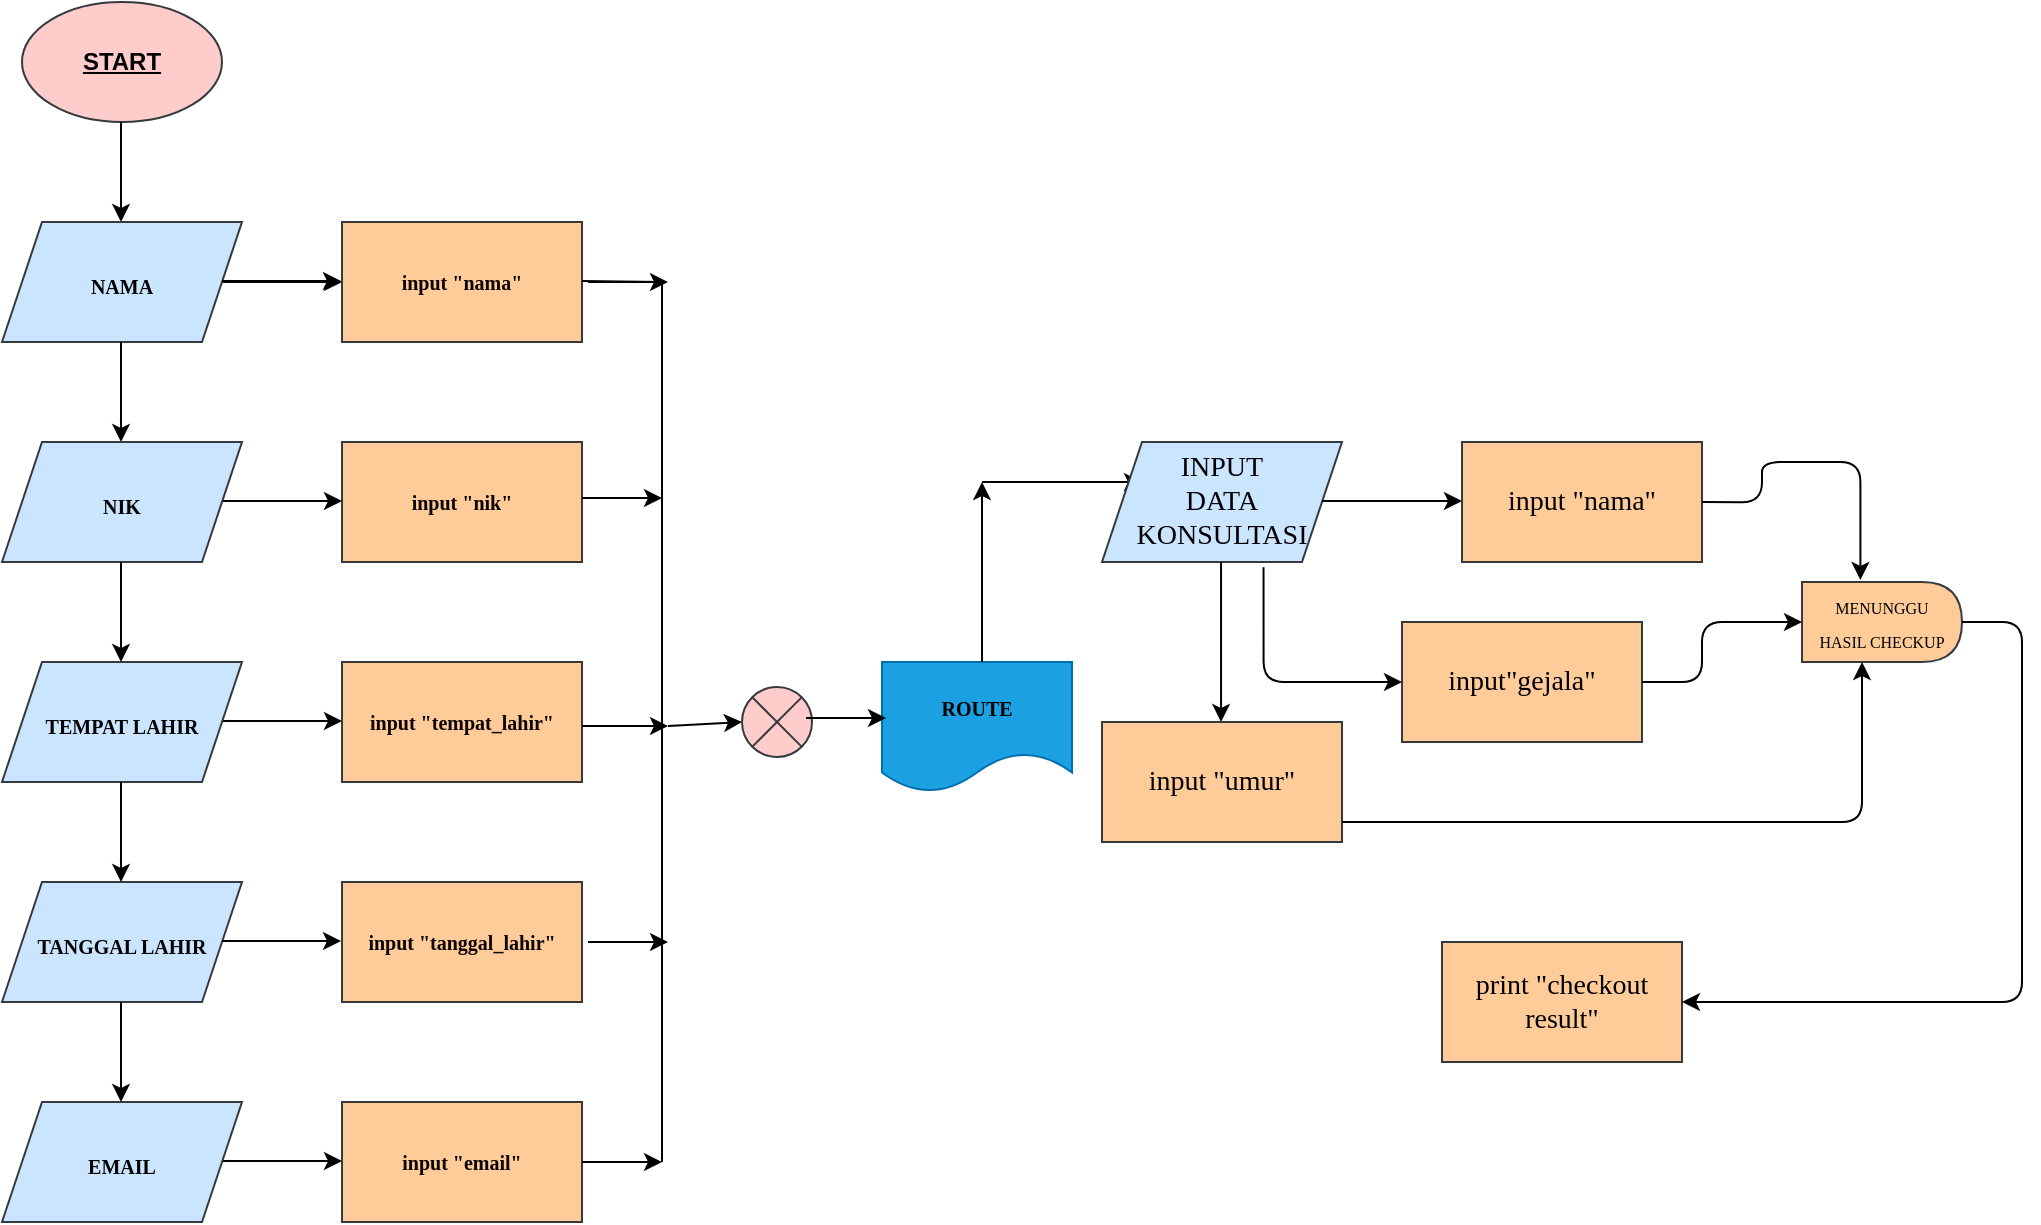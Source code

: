<mxfile>
    <diagram id="Xf5GsuMawc0rOy-uEA9q" name="Page-1">
        <mxGraphModel dx="339" dy="478" grid="1" gridSize="10" guides="1" tooltips="1" connect="1" arrows="1" fold="1" page="1" pageScale="1" pageWidth="850" pageHeight="1100" background="#ffffff" math="0" shadow="0">
            <root>
                <mxCell id="0"/>
                <mxCell id="1" parent="0"/>
                <mxCell id="11" value="&lt;b&gt;&lt;u&gt;&lt;font color=&quot;#000000&quot;&gt;START&lt;/font&gt;&lt;/u&gt;&lt;/b&gt;" style="ellipse;whiteSpace=wrap;html=1;fillColor=#ffcccc;strokeColor=#36393d;shadow=0;sketch=0;" vertex="1" parent="1">
                    <mxGeometry x="40" y="90" width="100" height="60" as="geometry"/>
                </mxCell>
                <mxCell id="14" value="" style="endArrow=classic;html=1;labelBackgroundColor=default;fontFamily=Times New Roman;fontSize=18;fontColor=#FDFCFF;strokeColor=#000000;" edge="1" parent="1">
                    <mxGeometry width="50" height="50" relative="1" as="geometry">
                        <mxPoint x="89.5" y="150" as="sourcePoint"/>
                        <mxPoint x="89.5" y="200" as="targetPoint"/>
                    </mxGeometry>
                </mxCell>
                <mxCell id="32" value="" style="edgeStyle=none;html=1;labelBackgroundColor=default;fontFamily=Times New Roman;fontSize=10;fontColor=#0A0300;strokeColor=#000000;" edge="1" parent="1" source="15" target="26">
                    <mxGeometry relative="1" as="geometry"/>
                </mxCell>
                <mxCell id="15" value="&lt;font style=&quot;font-size: 10px&quot;&gt;&lt;font color=&quot;#000000&quot;&gt;&lt;b&gt;NAMA&lt;/b&gt;&lt;/font&gt;&lt;br&gt;&lt;/font&gt;" style="shape=parallelogram;perimeter=parallelogramPerimeter;whiteSpace=wrap;html=1;fixedSize=1;shadow=0;sketch=0;fontFamily=Times New Roman;fontSize=18;strokeColor=#36393d;fillColor=#cce5ff;" vertex="1" parent="1">
                    <mxGeometry x="30" y="200" width="120" height="60" as="geometry"/>
                </mxCell>
                <mxCell id="17" value="" style="endArrow=classic;html=1;labelBackgroundColor=default;fontFamily=Times New Roman;fontSize=18;fontColor=#FDFCFF;strokeColor=#000000;" edge="1" parent="1">
                    <mxGeometry width="50" height="50" relative="1" as="geometry">
                        <mxPoint x="89.5" y="260" as="sourcePoint"/>
                        <mxPoint x="89.5" y="310" as="targetPoint"/>
                    </mxGeometry>
                </mxCell>
                <mxCell id="18" value="&lt;font style=&quot;font-size: 10px&quot;&gt;&lt;font color=&quot;#000000&quot;&gt;&lt;b&gt;NIK&lt;/b&gt;&lt;/font&gt;&lt;br&gt;&lt;/font&gt;" style="shape=parallelogram;perimeter=parallelogramPerimeter;whiteSpace=wrap;html=1;fixedSize=1;shadow=0;sketch=0;fontFamily=Times New Roman;fontSize=18;strokeColor=#36393d;fillColor=#cce5ff;" vertex="1" parent="1">
                    <mxGeometry x="30" y="310" width="120" height="60" as="geometry"/>
                </mxCell>
                <mxCell id="19" value="&lt;font style=&quot;font-size: 10px&quot;&gt;&lt;font color=&quot;#000000&quot;&gt;&lt;b&gt;TEMPAT LAHIR&lt;/b&gt;&lt;/font&gt;&lt;br&gt;&lt;/font&gt;" style="shape=parallelogram;perimeter=parallelogramPerimeter;whiteSpace=wrap;html=1;fixedSize=1;shadow=0;sketch=0;fontFamily=Times New Roman;fontSize=18;strokeColor=#36393d;fillColor=#cce5ff;" vertex="1" parent="1">
                    <mxGeometry x="30" y="420" width="120" height="60" as="geometry"/>
                </mxCell>
                <mxCell id="20" value="&lt;font style=&quot;font-size: 10px&quot;&gt;&lt;font color=&quot;#000000&quot;&gt;&lt;b&gt;TANGGAL LAHIR&lt;/b&gt;&lt;/font&gt;&lt;br&gt;&lt;/font&gt;" style="shape=parallelogram;perimeter=parallelogramPerimeter;whiteSpace=wrap;html=1;fixedSize=1;shadow=0;sketch=0;fontFamily=Times New Roman;fontSize=18;strokeColor=#36393d;fillColor=#cce5ff;" vertex="1" parent="1">
                    <mxGeometry x="30" y="530" width="120" height="60" as="geometry"/>
                </mxCell>
                <mxCell id="21" value="&lt;font style=&quot;font-size: 10px&quot;&gt;&lt;font color=&quot;#000000&quot;&gt;&lt;b&gt;EMAIL&lt;/b&gt;&lt;/font&gt;&lt;br&gt;&lt;/font&gt;" style="shape=parallelogram;perimeter=parallelogramPerimeter;whiteSpace=wrap;html=1;fixedSize=1;shadow=0;sketch=0;fontFamily=Times New Roman;fontSize=18;strokeColor=#36393d;fillColor=#cce5ff;" vertex="1" parent="1">
                    <mxGeometry x="30" y="640" width="120" height="60" as="geometry"/>
                </mxCell>
                <mxCell id="22" value="" style="endArrow=classic;html=1;labelBackgroundColor=default;fontFamily=Times New Roman;fontSize=18;fontColor=#FDFCFF;strokeColor=#000000;" edge="1" parent="1">
                    <mxGeometry width="50" height="50" relative="1" as="geometry">
                        <mxPoint x="89.5" y="370" as="sourcePoint"/>
                        <mxPoint x="89.5" y="420" as="targetPoint"/>
                    </mxGeometry>
                </mxCell>
                <mxCell id="23" value="" style="endArrow=classic;html=1;labelBackgroundColor=default;fontFamily=Times New Roman;fontSize=18;fontColor=#FDFCFF;strokeColor=#000000;" edge="1" parent="1">
                    <mxGeometry width="50" height="50" relative="1" as="geometry">
                        <mxPoint x="89.5" y="480" as="sourcePoint"/>
                        <mxPoint x="89.5" y="530" as="targetPoint"/>
                    </mxGeometry>
                </mxCell>
                <mxCell id="24" value="" style="endArrow=classic;html=1;labelBackgroundColor=default;fontFamily=Times New Roman;fontSize=18;fontColor=#FDFCFF;strokeColor=#000000;" edge="1" parent="1">
                    <mxGeometry width="50" height="50" relative="1" as="geometry">
                        <mxPoint x="89.5" y="590" as="sourcePoint"/>
                        <mxPoint x="89.5" y="640" as="targetPoint"/>
                    </mxGeometry>
                </mxCell>
                <mxCell id="26" value="&lt;font color=&quot;#0a0300&quot;&gt;&lt;b&gt;input &quot;nama&quot;&lt;/b&gt;&lt;/font&gt;" style="rounded=0;whiteSpace=wrap;html=1;shadow=0;sketch=0;fontFamily=Times New Roman;fontSize=10;strokeColor=#36393d;fillColor=#ffcc99;" vertex="1" parent="1">
                    <mxGeometry x="200" y="200" width="120" height="60" as="geometry"/>
                </mxCell>
                <mxCell id="27" value="" style="endArrow=classic;html=1;labelBackgroundColor=default;fontFamily=Times New Roman;fontSize=18;fontColor=#FDFCFF;strokeColor=#000000;" edge="1" parent="1">
                    <mxGeometry width="50" height="50" relative="1" as="geometry">
                        <mxPoint x="140" y="229.5" as="sourcePoint"/>
                        <mxPoint x="199.5" y="229.5" as="targetPoint"/>
                    </mxGeometry>
                </mxCell>
                <mxCell id="28" value="&lt;font color=&quot;#0a0300&quot;&gt;&lt;b&gt;input &quot;nik&quot;&lt;/b&gt;&lt;/font&gt;" style="rounded=0;whiteSpace=wrap;html=1;shadow=0;sketch=0;fontFamily=Times New Roman;fontSize=10;strokeColor=#36393d;fillColor=#ffcc99;" vertex="1" parent="1">
                    <mxGeometry x="200" y="310" width="120" height="60" as="geometry"/>
                </mxCell>
                <mxCell id="29" value="&lt;font color=&quot;#0a0300&quot;&gt;&lt;b&gt;input &quot;tempat_lahir&quot;&lt;/b&gt;&lt;/font&gt;" style="rounded=0;whiteSpace=wrap;html=1;shadow=0;sketch=0;fontFamily=Times New Roman;fontSize=10;strokeColor=#36393d;fillColor=#ffcc99;" vertex="1" parent="1">
                    <mxGeometry x="200" y="420" width="120" height="60" as="geometry"/>
                </mxCell>
                <mxCell id="30" value="&lt;font color=&quot;#0a0300&quot;&gt;&lt;b&gt;input &quot;tanggal_lahir&quot;&lt;/b&gt;&lt;/font&gt;" style="rounded=0;whiteSpace=wrap;html=1;shadow=0;sketch=0;fontFamily=Times New Roman;fontSize=10;strokeColor=#36393d;fillColor=#ffcc99;" vertex="1" parent="1">
                    <mxGeometry x="200" y="530" width="120" height="60" as="geometry"/>
                </mxCell>
                <mxCell id="31" value="&lt;font color=&quot;#0a0300&quot;&gt;&lt;b&gt;input &quot;email&quot;&lt;/b&gt;&lt;/font&gt;" style="rounded=0;whiteSpace=wrap;html=1;shadow=0;sketch=0;fontFamily=Times New Roman;fontSize=10;strokeColor=#36393d;fillColor=#ffcc99;" vertex="1" parent="1">
                    <mxGeometry x="200" y="640" width="120" height="60" as="geometry"/>
                </mxCell>
                <mxCell id="33" value="" style="endArrow=classic;html=1;labelBackgroundColor=default;fontFamily=Times New Roman;fontSize=18;fontColor=#FDFCFF;strokeColor=#000000;" edge="1" parent="1">
                    <mxGeometry width="50" height="50" relative="1" as="geometry">
                        <mxPoint x="140.5" y="339.5" as="sourcePoint"/>
                        <mxPoint x="200" y="339.5" as="targetPoint"/>
                    </mxGeometry>
                </mxCell>
                <mxCell id="34" value="" style="endArrow=classic;html=1;labelBackgroundColor=default;fontFamily=Times New Roman;fontSize=18;fontColor=#FDFCFF;strokeColor=#000000;" edge="1" parent="1">
                    <mxGeometry width="50" height="50" relative="1" as="geometry">
                        <mxPoint x="140.5" y="449.5" as="sourcePoint"/>
                        <mxPoint x="200" y="449.5" as="targetPoint"/>
                    </mxGeometry>
                </mxCell>
                <mxCell id="35" value="" style="endArrow=classic;html=1;labelBackgroundColor=default;fontFamily=Times New Roman;fontSize=18;fontColor=#FDFCFF;strokeColor=#000000;" edge="1" parent="1">
                    <mxGeometry width="50" height="50" relative="1" as="geometry">
                        <mxPoint x="140" y="559.5" as="sourcePoint"/>
                        <mxPoint x="199.5" y="559.5" as="targetPoint"/>
                    </mxGeometry>
                </mxCell>
                <mxCell id="36" value="" style="endArrow=classic;html=1;labelBackgroundColor=default;fontFamily=Times New Roman;fontSize=18;fontColor=#FDFCFF;strokeColor=#000000;" edge="1" parent="1">
                    <mxGeometry width="50" height="50" relative="1" as="geometry">
                        <mxPoint x="140.5" y="669.5" as="sourcePoint"/>
                        <mxPoint x="200" y="669.5" as="targetPoint"/>
                    </mxGeometry>
                </mxCell>
                <mxCell id="38" value="" style="shape=sumEllipse;perimeter=ellipsePerimeter;whiteSpace=wrap;html=1;backgroundOutline=1;shadow=0;sketch=0;fontFamily=Times New Roman;fontSize=10;strokeColor=#36393d;fillColor=#ffcccc;" vertex="1" parent="1">
                    <mxGeometry x="400" y="432.5" width="35" height="35" as="geometry"/>
                </mxCell>
                <mxCell id="39" value="&lt;font color=&quot;#030303&quot;&gt;&lt;b&gt;ROUTE&lt;/b&gt;&lt;/font&gt;" style="shape=document;whiteSpace=wrap;html=1;boundedLbl=1;shadow=0;sketch=0;fontFamily=Times New Roman;fontSize=10;strokeColor=#006EAF;fillColor=#1ba1e2;fontColor=#ffffff;" vertex="1" parent="1">
                    <mxGeometry x="470" y="420" width="95" height="65" as="geometry"/>
                </mxCell>
                <mxCell id="41" value="" style="endArrow=none;html=1;labelBackgroundColor=default;fontFamily=Times New Roman;fontSize=10;fontColor=#0A0300;strokeColor=#000000;" edge="1" parent="1">
                    <mxGeometry width="50" height="50" relative="1" as="geometry">
                        <mxPoint x="320" y="229.5" as="sourcePoint"/>
                        <mxPoint x="360" y="230" as="targetPoint"/>
                    </mxGeometry>
                </mxCell>
                <mxCell id="42" value="" style="endArrow=none;html=1;labelBackgroundColor=default;fontFamily=Times New Roman;fontSize=10;fontColor=#0A0300;strokeColor=#000000;" edge="1" parent="1">
                    <mxGeometry width="50" height="50" relative="1" as="geometry">
                        <mxPoint x="360" y="670" as="sourcePoint"/>
                        <mxPoint x="360" y="230" as="targetPoint"/>
                    </mxGeometry>
                </mxCell>
                <mxCell id="43" value="" style="endArrow=none;html=1;labelBackgroundColor=default;fontFamily=Times New Roman;fontSize=10;fontColor=#0A0300;strokeColor=#000000;" edge="1" parent="1">
                    <mxGeometry width="50" height="50" relative="1" as="geometry">
                        <mxPoint x="325" y="670" as="sourcePoint"/>
                        <mxPoint x="350" y="670" as="targetPoint"/>
                    </mxGeometry>
                </mxCell>
                <mxCell id="44" value="" style="endArrow=classic;html=1;labelBackgroundColor=default;fontFamily=Times New Roman;fontSize=10;fontColor=#0A0300;strokeColor=#000000;" edge="1" parent="1">
                    <mxGeometry width="50" height="50" relative="1" as="geometry">
                        <mxPoint x="320" y="670" as="sourcePoint"/>
                        <mxPoint x="360" y="670" as="targetPoint"/>
                    </mxGeometry>
                </mxCell>
                <mxCell id="45" value="" style="endArrow=classic;html=1;labelBackgroundColor=default;fontFamily=Times New Roman;fontSize=10;fontColor=#0A0300;strokeColor=#000000;" edge="1" parent="1">
                    <mxGeometry width="50" height="50" relative="1" as="geometry">
                        <mxPoint x="323" y="560" as="sourcePoint"/>
                        <mxPoint x="363" y="560" as="targetPoint"/>
                    </mxGeometry>
                </mxCell>
                <mxCell id="46" value="" style="endArrow=classic;html=1;labelBackgroundColor=default;fontFamily=Times New Roman;fontSize=10;fontColor=#0A0300;strokeColor=#000000;" edge="1" parent="1">
                    <mxGeometry width="50" height="50" relative="1" as="geometry">
                        <mxPoint x="320" y="452" as="sourcePoint"/>
                        <mxPoint x="363" y="452" as="targetPoint"/>
                    </mxGeometry>
                </mxCell>
                <mxCell id="47" value="" style="endArrow=classic;html=1;labelBackgroundColor=default;fontFamily=Times New Roman;fontSize=10;fontColor=#0A0300;strokeColor=#000000;" edge="1" parent="1">
                    <mxGeometry width="50" height="50" relative="1" as="geometry">
                        <mxPoint x="320" y="338" as="sourcePoint"/>
                        <mxPoint x="360" y="338" as="targetPoint"/>
                    </mxGeometry>
                </mxCell>
                <mxCell id="48" value="" style="endArrow=classic;html=1;labelBackgroundColor=default;fontFamily=Times New Roman;fontSize=10;fontColor=#0A0300;strokeColor=#000000;" edge="1" parent="1">
                    <mxGeometry width="50" height="50" relative="1" as="geometry">
                        <mxPoint x="323" y="230" as="sourcePoint"/>
                        <mxPoint x="363" y="230" as="targetPoint"/>
                    </mxGeometry>
                </mxCell>
                <mxCell id="49" value="" style="endArrow=classic;html=1;labelBackgroundColor=default;fontFamily=Times New Roman;fontSize=10;fontColor=#0A0300;strokeColor=#000000;entryX=0;entryY=0.5;entryDx=0;entryDy=0;" edge="1" parent="1" target="38">
                    <mxGeometry width="50" height="50" relative="1" as="geometry">
                        <mxPoint x="363" y="452" as="sourcePoint"/>
                        <mxPoint x="430" y="452" as="targetPoint"/>
                    </mxGeometry>
                </mxCell>
                <mxCell id="50" value="" style="endArrow=classic;html=1;labelBackgroundColor=default;fontFamily=Times New Roman;fontSize=10;fontColor=#0A0300;strokeColor=#000000;" edge="1" parent="1">
                    <mxGeometry width="50" height="50" relative="1" as="geometry">
                        <mxPoint x="432" y="448" as="sourcePoint"/>
                        <mxPoint x="472" y="448" as="targetPoint"/>
                    </mxGeometry>
                </mxCell>
                <mxCell id="51" value="" style="endArrow=classic;html=1;labelBackgroundColor=default;fontFamily=Times New Roman;fontSize=14;fontColor=#030303;strokeColor=#000000;" edge="1" parent="1">
                    <mxGeometry width="50" height="50" relative="1" as="geometry">
                        <mxPoint x="520" y="420" as="sourcePoint"/>
                        <mxPoint x="520" y="330" as="targetPoint"/>
                    </mxGeometry>
                </mxCell>
                <mxCell id="52" value="" style="endArrow=classic;html=1;labelBackgroundColor=default;fontFamily=Times New Roman;fontSize=14;fontColor=#030303;strokeColor=#000000;" edge="1" parent="1">
                    <mxGeometry width="50" height="50" relative="1" as="geometry">
                        <mxPoint x="520" y="330" as="sourcePoint"/>
                        <mxPoint x="600" y="330" as="targetPoint"/>
                    </mxGeometry>
                </mxCell>
                <mxCell id="54" value="&lt;font color=&quot;#000000&quot;&gt;INPUT&lt;br&gt;DATA&lt;br&gt;KONSULTASI&lt;br&gt;&lt;/font&gt;" style="shape=parallelogram;perimeter=parallelogramPerimeter;whiteSpace=wrap;html=1;fixedSize=1;shadow=0;sketch=0;fontFamily=Times New Roman;fontSize=14;strokeColor=#36393d;fillColor=#cce5ff;" vertex="1" parent="1">
                    <mxGeometry x="580" y="310" width="120" height="60" as="geometry"/>
                </mxCell>
                <mxCell id="55" value="" style="endArrow=classic;html=1;labelBackgroundColor=default;fontFamily=Times New Roman;fontSize=14;fontColor=#000000;strokeColor=#000000;" edge="1" parent="1">
                    <mxGeometry width="50" height="50" relative="1" as="geometry">
                        <mxPoint x="690" y="339.52" as="sourcePoint"/>
                        <mxPoint x="760" y="339.52" as="targetPoint"/>
                    </mxGeometry>
                </mxCell>
                <mxCell id="56" value="" style="endArrow=classic;html=1;labelBackgroundColor=default;fontFamily=Times New Roman;fontSize=14;fontColor=#030303;strokeColor=#000000;" edge="1" parent="1">
                    <mxGeometry width="50" height="50" relative="1" as="geometry">
                        <mxPoint x="639.52" y="370" as="sourcePoint"/>
                        <mxPoint x="639.52" y="450" as="targetPoint"/>
                    </mxGeometry>
                </mxCell>
                <mxCell id="58" value="&lt;font color=&quot;#000000&quot;&gt;input &quot;nama&quot;&lt;/font&gt;" style="rounded=0;whiteSpace=wrap;html=1;shadow=0;sketch=0;fontFamily=Times New Roman;fontSize=14;strokeColor=#36393d;fillColor=#ffcc99;" vertex="1" parent="1">
                    <mxGeometry x="760" y="310" width="120" height="60" as="geometry"/>
                </mxCell>
                <mxCell id="59" value="&lt;font color=&quot;#000000&quot;&gt;input &quot;umur&quot;&lt;/font&gt;" style="rounded=0;whiteSpace=wrap;html=1;shadow=0;sketch=0;fontFamily=Times New Roman;fontSize=14;strokeColor=#36393d;fillColor=#ffcc99;" vertex="1" parent="1">
                    <mxGeometry x="580" y="450" width="120" height="60" as="geometry"/>
                </mxCell>
                <mxCell id="61" value="&lt;font color=&quot;#000000&quot;&gt;input&quot;gejala&quot;&lt;/font&gt;" style="rounded=0;whiteSpace=wrap;html=1;shadow=0;sketch=0;fontFamily=Times New Roman;fontSize=14;strokeColor=#36393d;fillColor=#ffcc99;" vertex="1" parent="1">
                    <mxGeometry x="730" y="400" width="120" height="60" as="geometry"/>
                </mxCell>
                <mxCell id="62" value="" style="edgeStyle=segmentEdgeStyle;endArrow=classic;html=1;labelBackgroundColor=default;fontFamily=Times New Roman;fontSize=14;fontColor=#000000;strokeColor=#000000;entryX=0;entryY=0.5;entryDx=0;entryDy=0;exitX=0.673;exitY=1.044;exitDx=0;exitDy=0;exitPerimeter=0;" edge="1" parent="1" source="54" target="61">
                    <mxGeometry width="50" height="50" relative="1" as="geometry">
                        <mxPoint x="660" y="380" as="sourcePoint"/>
                        <mxPoint x="710" y="430" as="targetPoint"/>
                        <Array as="points">
                            <mxPoint x="661" y="430"/>
                        </Array>
                    </mxGeometry>
                </mxCell>
                <mxCell id="63" value="&lt;font color=&quot;#000000&quot;&gt;&lt;font style=&quot;font-size: 8px&quot;&gt;MENUNGGU&lt;br&gt;HASIL CHECKUP&lt;/font&gt;&lt;br&gt;&lt;/font&gt;" style="shape=delay;whiteSpace=wrap;html=1;shadow=0;sketch=0;fontFamily=Times New Roman;fontSize=14;strokeColor=#36393d;fillColor=#ffcc99;gradientColor=none;" vertex="1" parent="1">
                    <mxGeometry x="930" y="380" width="80" height="40" as="geometry"/>
                </mxCell>
                <mxCell id="65" value="" style="edgeStyle=segmentEdgeStyle;endArrow=classic;html=1;labelBackgroundColor=default;fontFamily=Times New Roman;fontSize=8;fontColor=#000000;strokeColor=#000000;entryX=0.375;entryY=1;entryDx=0;entryDy=0;entryPerimeter=0;" edge="1" parent="1" target="63">
                    <mxGeometry width="50" height="50" relative="1" as="geometry">
                        <mxPoint x="700" y="500" as="sourcePoint"/>
                        <mxPoint x="960" y="430" as="targetPoint"/>
                        <Array as="points">
                            <mxPoint x="960" y="500"/>
                        </Array>
                    </mxGeometry>
                </mxCell>
                <mxCell id="66" value="" style="edgeStyle=segmentEdgeStyle;endArrow=classic;html=1;labelBackgroundColor=default;fontFamily=Times New Roman;fontSize=8;fontColor=#000000;strokeColor=#000000;entryX=0;entryY=0.5;entryDx=0;entryDy=0;exitX=1;exitY=0.5;exitDx=0;exitDy=0;" edge="1" parent="1" source="61" target="63">
                    <mxGeometry width="50" height="50" relative="1" as="geometry">
                        <mxPoint x="850" y="449.95" as="sourcePoint"/>
                        <mxPoint x="900" y="399.95" as="targetPoint"/>
                        <Array as="points">
                            <mxPoint x="880" y="430"/>
                            <mxPoint x="880" y="400"/>
                        </Array>
                    </mxGeometry>
                </mxCell>
                <mxCell id="70" value="" style="edgeStyle=segmentEdgeStyle;endArrow=classic;html=1;labelBackgroundColor=default;fontFamily=Times New Roman;fontSize=8;fontColor=#000000;strokeColor=#000000;exitX=1;exitY=0.501;exitDx=0;exitDy=0;exitPerimeter=0;entryX=0.365;entryY=-0.026;entryDx=0;entryDy=0;entryPerimeter=0;" edge="1" parent="1" source="58" target="63">
                    <mxGeometry width="50" height="50" relative="1" as="geometry">
                        <mxPoint x="890" y="340" as="sourcePoint"/>
                        <mxPoint x="960" y="370" as="targetPoint"/>
                        <Array as="points">
                            <mxPoint x="910" y="340"/>
                            <mxPoint x="910" y="320"/>
                            <mxPoint x="959" y="320"/>
                        </Array>
                    </mxGeometry>
                </mxCell>
                <mxCell id="71" value="&lt;font color=&quot;#000000&quot;&gt;print &quot;checkout result&quot;&lt;/font&gt;" style="rounded=0;whiteSpace=wrap;html=1;shadow=0;sketch=0;fontFamily=Times New Roman;fontSize=14;strokeColor=#36393d;fillColor=#ffcc99;" vertex="1" parent="1">
                    <mxGeometry x="750" y="560" width="120" height="60" as="geometry"/>
                </mxCell>
                <mxCell id="72" value="" style="edgeStyle=segmentEdgeStyle;endArrow=classic;html=1;labelBackgroundColor=default;fontFamily=Times New Roman;fontSize=8;fontColor=#000000;strokeColor=#000000;entryX=1;entryY=0.5;entryDx=0;entryDy=0;" edge="1" parent="1" target="71">
                    <mxGeometry width="50" height="50" relative="1" as="geometry">
                        <mxPoint x="1010" y="400" as="sourcePoint"/>
                        <mxPoint x="1040" y="590" as="targetPoint"/>
                        <Array as="points">
                            <mxPoint x="1040" y="400"/>
                            <mxPoint x="1040" y="590"/>
                        </Array>
                    </mxGeometry>
                </mxCell>
            </root>
        </mxGraphModel>
    </diagram>
</mxfile>